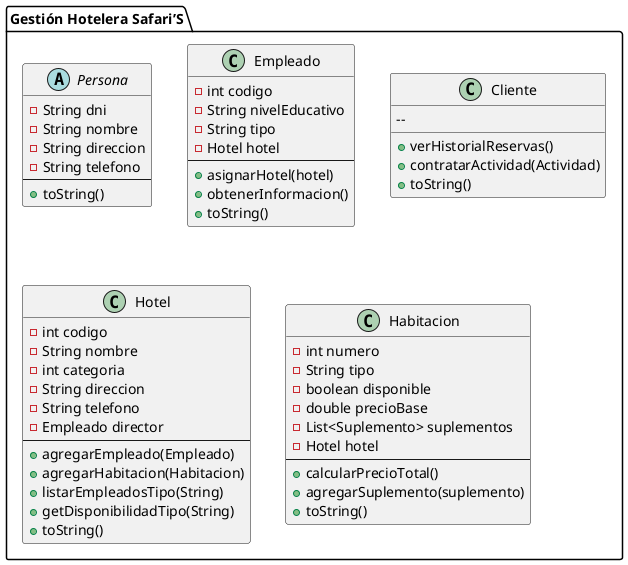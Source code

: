 @startuml

package "Gestión Hotelera Safari’S" {

abstract class Persona {
    - String dni
    - String nombre
    - String direccion
    - String telefono
    --
    + toString()
}

class Empleado {
    - int codigo
    - String nivelEducativo
    - String tipo
    - Hotel hotel
    --
    + asignarHotel(hotel)
    + obtenerInformacion()
    + toString()
}

class Cliente {
    -- 
    + verHistorialReservas()
    + contratarActividad(Actividad)
    + toString()
}

class Hotel {
    - int codigo
    - String nombre
    - int categoria
    - String direccion
    - String telefono
    - Empleado director
    --
    + agregarEmpleado(Empleado)
    + agregarHabitacion(Habitacion)
    + listarEmpleadosTipo(String)
    + getDisponibilidadTipo(String)
    + toString()
}

class Habitacion {
    - int numero
    - String tipo
    - boolean disponible
    - double precioBase
    - List<Suplemento> suplementos
    - Hotel hotel
    --
    + calcularPrecioTotal()
    + agregarSuplemento(suplemento)
    + toString()
}

}
@enduml

